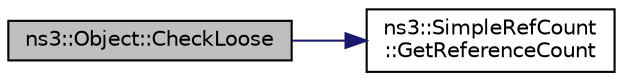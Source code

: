digraph "ns3::Object::CheckLoose"
{
 // LATEX_PDF_SIZE
  edge [fontname="Helvetica",fontsize="10",labelfontname="Helvetica",labelfontsize="10"];
  node [fontname="Helvetica",fontsize="10",shape=record];
  rankdir="LR";
  Node1 [label="ns3::Object::CheckLoose",height=0.2,width=0.4,color="black", fillcolor="grey75", style="filled", fontcolor="black",tooltip="Check if any aggregated Objects have non-zero reference counts."];
  Node1 -> Node2 [color="midnightblue",fontsize="10",style="solid",fontname="Helvetica"];
  Node2 [label="ns3::SimpleRefCount\l::GetReferenceCount",height=0.2,width=0.4,color="black", fillcolor="white", style="filled",URL="$classns3_1_1_simple_ref_count.html#a9cb85ae452ce0e1c74f11b3e4d357171",tooltip="Get the reference count of the object."];
}
